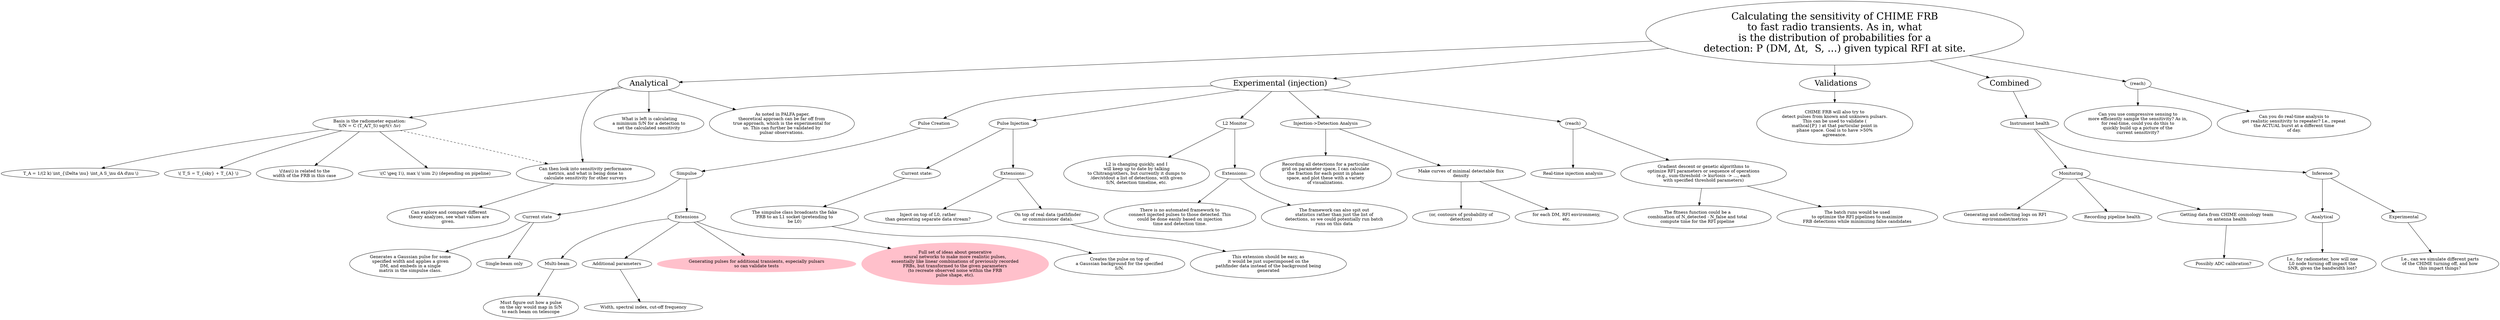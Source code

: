 digraph mygraph {
overlap=scalexy;
A [fontsize=32 label="Calculating the sensitivity of CHIME FRB\nto fast radio transients. As in, what\nis the distribution of probabilities for a\ndetection: P (DM, Δt,  S, ...) given typical RFI at site."];
A -> B1 ;
B1 [fontsize=25 label="Analytical"];
A -> B2 ;
B2 [fontsize=25 label="Experimental (injection)"];
A -> B3 ;
B3 [fontsize=25 label=" Validations"];
A -> B4 ;
B4 [fontsize=25 label="Combined"];
B1 -> C1 ;
C1 [label=" Basis is the radiometer equation: \nS/N = C (T_A/T_S) sqrt(τ Δν)"];
C1 -> D1 ;
D1 [label=" T_A = 1/(2 k) \\int_{\\Delta \\nu} \\int_A S_\\nu dA d\\nu \\)"];
C1 -> D2 ;
D2 [label=" \\( T_S = T_{sky} + T_{A} \\)"];
C1 -> D3 ;
D3 [label=" \\(\\tau\\) is related to the \nwidth of the FRB in this case"];
C1 -> D4 ;
D4 [label=" \\(C \\geq 1\\), max \\( \\sim 2\\) (depending on pipeline)"];
B1 -> C2 ;
C1 -> C2 [style="dashed"];
C2 [label="Can then look into sensitivity performance\nmetrics, and what is being done to\ncalculate sensitivity for other surveys"];
C2 -> D6 ;
D6 [label=" Can explore and compare different\n theory analyzes, see what values are\ngiven."];
B1 -> C3000 ;
C3000 [label=" What is left is calculating\na minimum S/N for a detection to\nset the calculated sensitivity"];
B1 -> C3 ;
C3 [label=" As noted in PALFA paper,\ntheoretical approach can be far off from\ntrue approach, which is the experimental for\nus. This can further be validated by\npulsar observations."];
B2 -> C4 ;
C4 [label="Pulse Creation"];
C4 -> D7 ;
D7 [label="Simpulse"]
D7 -> E1 ;
E1 [label="Current state"]
E1 -> F1 ;
F1 [label="Generates a Gaussian pulse for some\nspecified width and applies a given\nDM, and embeds in a single\nmatrix in the simpulse class."];
E1 -> F2 ;
F2 [label="Single-beam only"];
D7 -> D8;
D8 [label="Extensions"];
D8 -> E2 ;
E2 [label="Multi-beam"];
E2 -> F3 ;
F3 [label="Must figure out how a pulse\non the sky would map in S/N\nto each beam on telescope"];
D8 -> E3 ;
E3 [label="Additional parameters"];
E3 -> F4 ;
F4 [label="Width, spectral index, cut-off frequency"];
F5 [color="pink" style="filled" label="Generating pulses for additional transients, especially pulsars\nso can validate tests"];
F6 [color="pink" style="filled" label="Full set of ideas about generative\nneural networks to make more realistic pulses,\nessentially like linear combinations of previously recorded\nFRBs, but transformed to the given parameters\n(to recreate observed noise within the FRB\npulse shape, etc)."];
D8 -> F6;
D8 -> F5;
B2 -> C5 ;
C5 [label="Pulse Injection"];
C5 -> D9 ;
D9 [label="Current state:"];
D9 -> E5 ;
E5 [label="The simpulse class broadcasts the fake\nFRB to an L1 socket (pretending to\nbe L0)"];
E5 -> F7 ;
F7 [label="Creates the pulse on top of\na Gaussian background for the specified\nS/N."];
C5 -> D10 ;
D10 [label="Extensions:"];
D10 -> E6 ;
E6 [label="Inject on top of L0, rather\nthan generating separate data stream?"];
D10 -> E7 ;
E7 [label="On top of real data (pathfinder\nor commissioner data)."];
E7 -> F8 ;
F8 [label="This extension should be easy, as\nit would be just superimposed on the\npathfinder data instead of the background being\ngenerated"];
B2 -> C6 ;
C6 [label="L2 Monitor"];
C6 -> C61 ;
C61 [label="L2 is changing quickly, and I\nwill keep up to date by talking\nto Chitrang/others, but currently it dumps to\n/dev/stdout a list of detections, with given\nS/N, detection timeline, etc."];
C6 -> C62 ;
C62 [label="Extensions:"];
C62 -> C621 ;
C621 [label="There is no automated framework to\nconnect injected pulses to those detected. This\ncould be done easily based on injection\ntime and detection time."];
C62 -> C622 ;
C622 [label="The framework can also spit out\nstatistics rather than just the list of\ndetections, so we could potentially run batch\nruns on this data"];
B2 -> C7 ;
C7 [label="Injection->Detection Analysis"];
C7 -> C71 ;
C71 [label="Recording all detections for a particular\ngrid on parameter space, I can calculate\nthe fraction for each point in phase\nspace, and plot these with a variety\nof visualizations."];
C7 -> C72 ;
C72 [label="Make curves of minimal detectable flux\ndensity"];
C72 -> C721 ;
C721 [label="(or, contours of probability of\ndetection)"];
C72 -> C722 ;
C722 [label="for each DM, RFI environmeny,\netc."];
B2 -> C8 ;
C8 [label="(reach)"];
C8 -> C81 ;
C81 [label="Real-time injection analysis"];
C8 -> C82 ;
C82 [label="Gradient descent or genetic algorithms to\noptimize RFI parameters or sequence of operations\n(e.g., sum-threshold -> kurtosis -> ..., each\nwith specified threshold parameters)"];
C82 -> C821 ;
C821 [label="The fitness function could be a\ncombination of N_detected - N_false and total\ncompute time for the RFI pipeline"];
C82 -> C822 ;
C822 [label="The batch runs would be used\nto optimize the RFI pipelines to maximize\nFRB detections while minimizing false candidates"];
B3 -> B31 ;
B31 [label="CHIME FRB will also try to\ndetect pulses from known and unknown pulsars.\nThis can be used to validate \(\n\mathcal{P} \) at that particular point in\nphase space. Goal is to have >50%\nagreeance."];
B4 -> B41 ;
B41 [label="Instrument health"];
B41 -> B411 ;
B411 [label="Monitoring"];
B411 -> B4111 ;
B4111 [label="Generating and collecting logs on RFI\nenvironment/metrics"];
B411 -> B4112 ;
B4112 [label="Recording pipeline health"];
B411 -> B4113 ;
B4113 [label="Getting data from CHIME cosmology team\non antenna health"];
B4113 -> B41131 ;
B41131 [label="Possibly ADC calibration?"];
B41 -> B412 ;
B412 [label="Inference"];
B412 -> B4121 ;
B4121 [label="Analytical"];
B4121 -> B41211 ;
B41211 [label="I.e., for radiometer, how will one\nL0 node turning off impact the\nSNR, given the bandwidth lost?"];
B412 -> B4122 ;
B4122 [label="Experimental"];
B4122 -> B41221 ;
B41221 [label="I.e., can we simulate different parts\nof the CHIME turning off, and how\nthis impact things?"];
A -> B5;
B5 [label="(reach)"];
B5 -> B51 ;
B51 [label="Can you use compressive sensing to\nmore efficiently sample the sensitivity? As in,\nfor real-time, could you do this to\nquickly build up a picture of the\ncurrent sensitivity?"];
B5 -> B52 ;
B52 [label="Can you do real-time analysis to\nget realistic sensitivity to repeater? I.e., repeat\nthe ACTUAL burst at a different time\nof day."];
}
